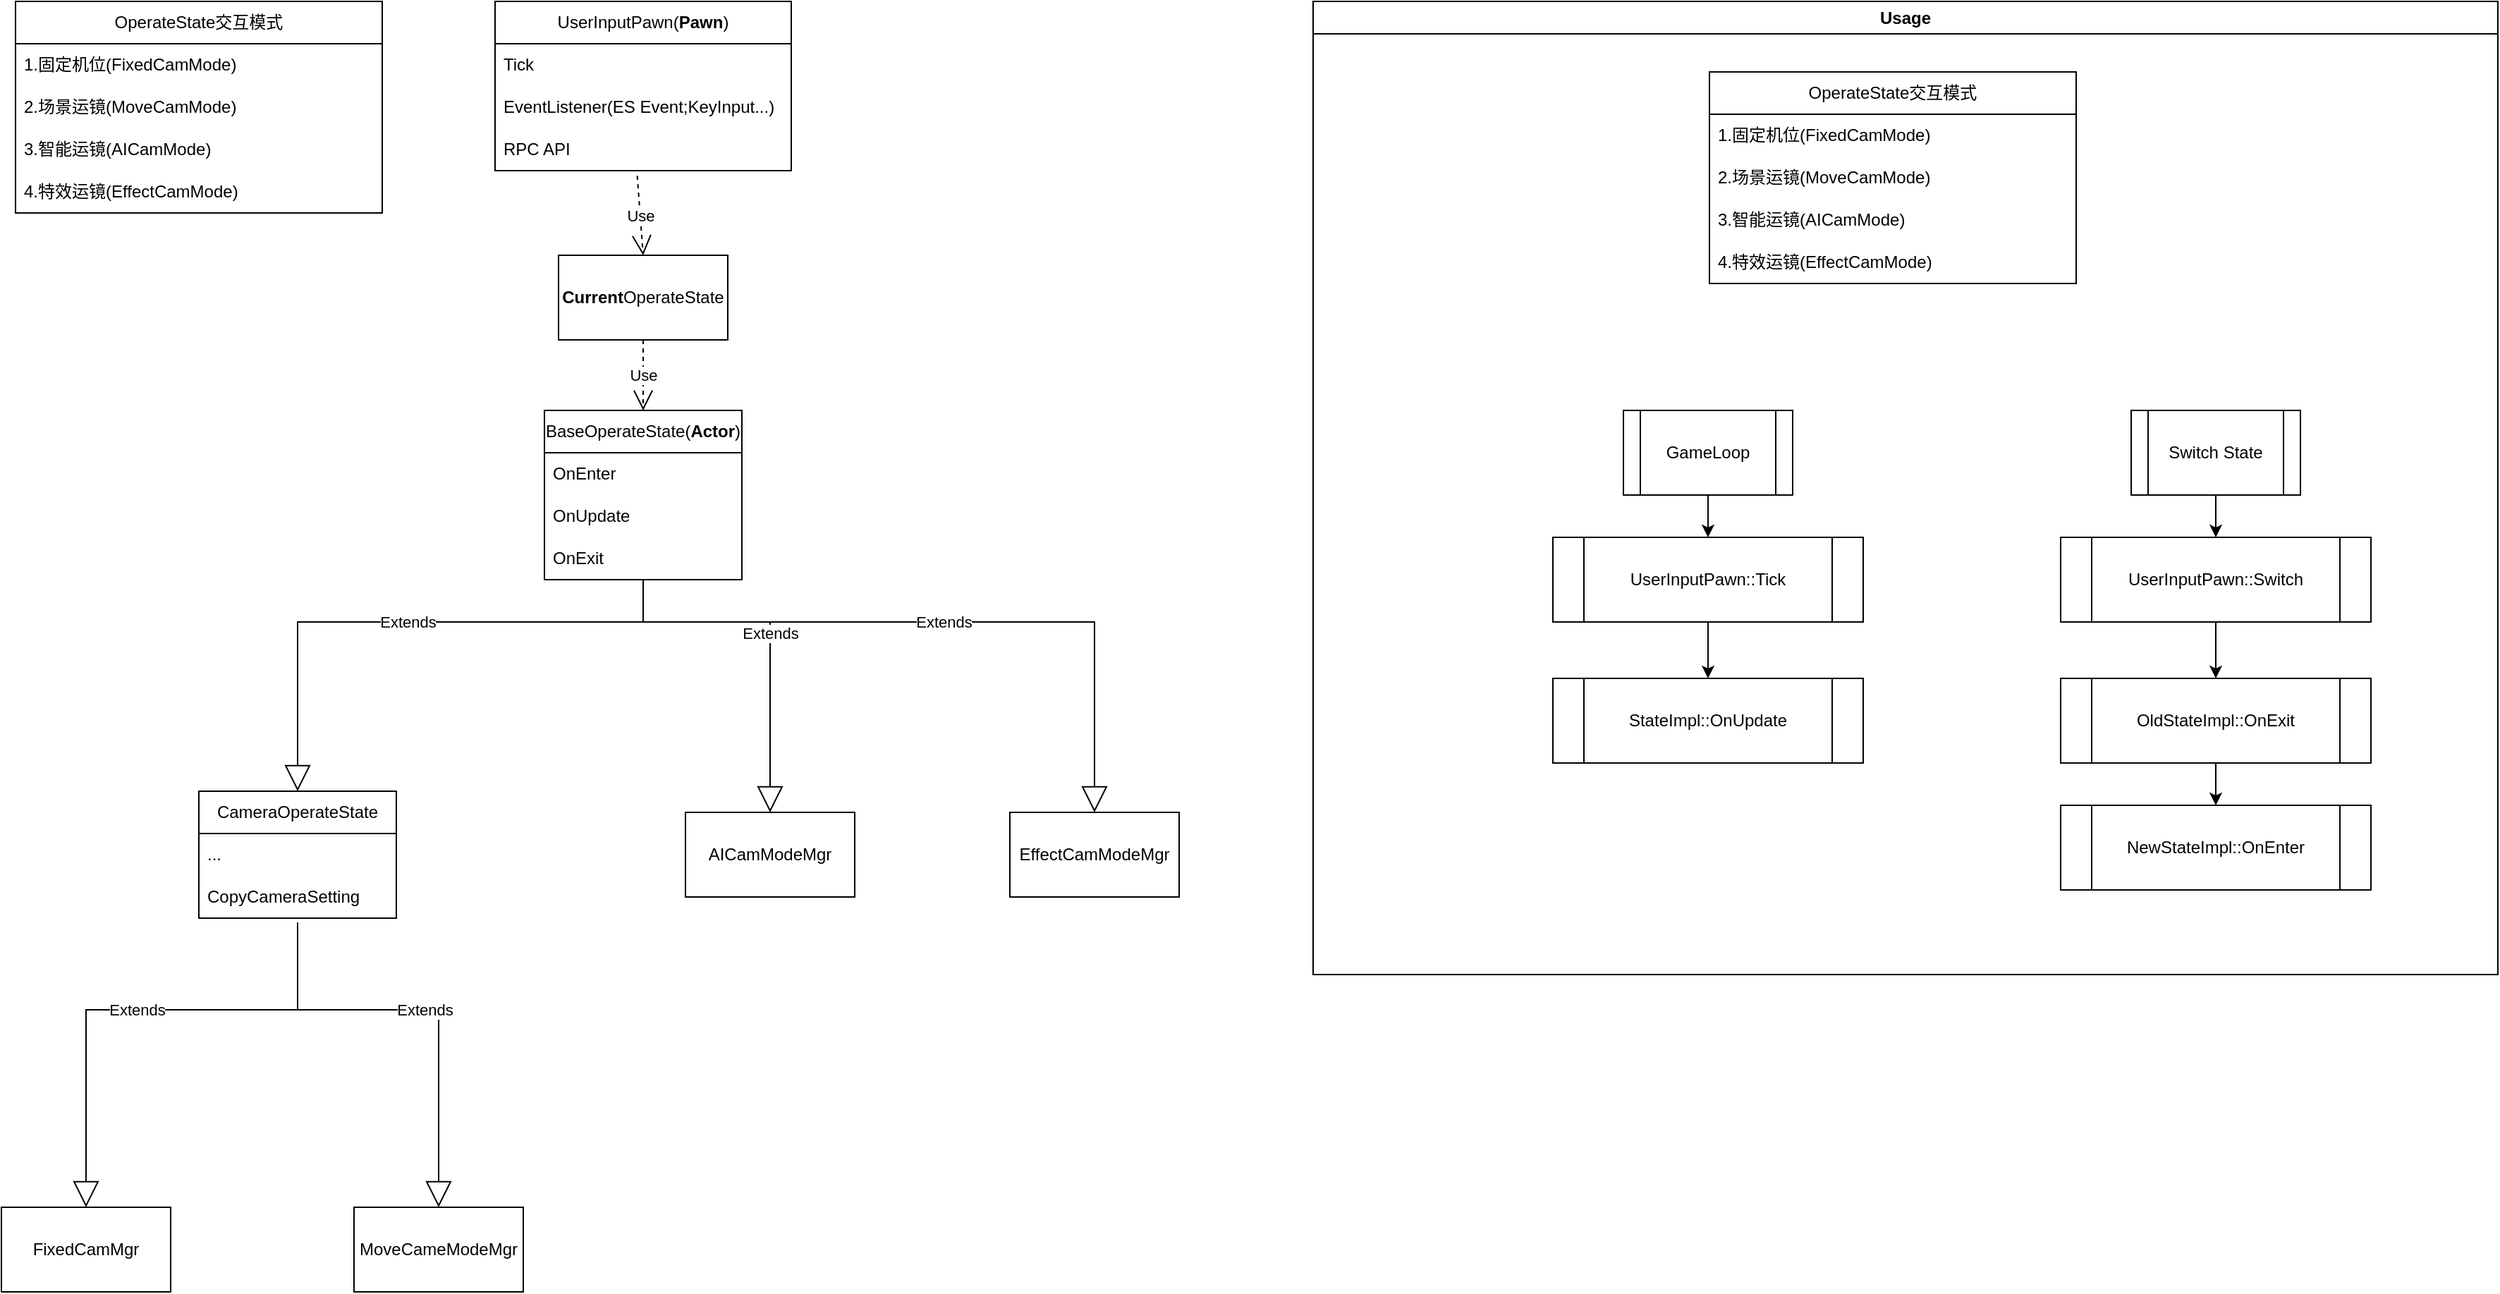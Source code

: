 <mxfile version="24.4.10" type="github">
  <diagram name="第 1 页" id="Tp6xkHWeVjN_rBCy3hVp">
    <mxGraphModel dx="2049" dy="1066" grid="1" gridSize="10" guides="1" tooltips="1" connect="1" arrows="1" fold="1" page="1" pageScale="1" pageWidth="827" pageHeight="1169" math="0" shadow="0">
      <root>
        <mxCell id="0" />
        <mxCell id="1" parent="0" />
        <mxCell id="voi-5qZwKjMVEsfEQ1OQ-50" value="Usage" style="swimlane;whiteSpace=wrap;html=1;movable=1;resizable=1;rotatable=1;deletable=1;editable=1;locked=0;connectable=1;" vertex="1" parent="1">
          <mxGeometry x="940" y="50" width="840" height="690" as="geometry" />
        </mxCell>
        <mxCell id="voi-5qZwKjMVEsfEQ1OQ-3" value="OperateState交互模式" style="swimlane;fontStyle=0;childLayout=stackLayout;horizontal=1;startSize=30;horizontalStack=0;resizeParent=1;resizeParentMax=0;resizeLast=0;collapsible=1;marginBottom=0;whiteSpace=wrap;html=1;" vertex="1" parent="voi-5qZwKjMVEsfEQ1OQ-50">
          <mxGeometry x="281" y="50" width="260" height="150" as="geometry" />
        </mxCell>
        <mxCell id="voi-5qZwKjMVEsfEQ1OQ-4" value="1.固定机位(FixedCamMode)" style="text;strokeColor=none;fillColor=none;align=left;verticalAlign=middle;spacingLeft=4;spacingRight=4;overflow=hidden;points=[[0,0.5],[1,0.5]];portConstraint=eastwest;rotatable=0;whiteSpace=wrap;html=1;" vertex="1" parent="voi-5qZwKjMVEsfEQ1OQ-3">
          <mxGeometry y="30" width="260" height="30" as="geometry" />
        </mxCell>
        <mxCell id="voi-5qZwKjMVEsfEQ1OQ-5" value="2.场景运镜(MoveCamMode)" style="text;strokeColor=none;fillColor=none;align=left;verticalAlign=middle;spacingLeft=4;spacingRight=4;overflow=hidden;points=[[0,0.5],[1,0.5]];portConstraint=eastwest;rotatable=0;whiteSpace=wrap;html=1;" vertex="1" parent="voi-5qZwKjMVEsfEQ1OQ-3">
          <mxGeometry y="60" width="260" height="30" as="geometry" />
        </mxCell>
        <mxCell id="voi-5qZwKjMVEsfEQ1OQ-6" value="3.智能运镜(AICamMode)" style="text;strokeColor=none;fillColor=none;align=left;verticalAlign=middle;spacingLeft=4;spacingRight=4;overflow=hidden;points=[[0,0.5],[1,0.5]];portConstraint=eastwest;rotatable=0;whiteSpace=wrap;html=1;" vertex="1" parent="voi-5qZwKjMVEsfEQ1OQ-3">
          <mxGeometry y="90" width="260" height="30" as="geometry" />
        </mxCell>
        <mxCell id="voi-5qZwKjMVEsfEQ1OQ-7" value="4.特效运镜(EffectCamMode)" style="text;strokeColor=none;fillColor=none;align=left;verticalAlign=middle;spacingLeft=4;spacingRight=4;overflow=hidden;points=[[0,0.5],[1,0.5]];portConstraint=eastwest;rotatable=0;whiteSpace=wrap;html=1;" vertex="1" parent="voi-5qZwKjMVEsfEQ1OQ-3">
          <mxGeometry y="120" width="260" height="30" as="geometry" />
        </mxCell>
        <mxCell id="voi-5qZwKjMVEsfEQ1OQ-38" value="UserInputPawn::Tick" style="shape=process;whiteSpace=wrap;html=1;backgroundOutline=1;" vertex="1" parent="voi-5qZwKjMVEsfEQ1OQ-50">
          <mxGeometry x="170" y="380" width="220" height="60" as="geometry" />
        </mxCell>
        <mxCell id="voi-5qZwKjMVEsfEQ1OQ-39" value="StateImpl::OnUpdate" style="shape=process;whiteSpace=wrap;html=1;backgroundOutline=1;" vertex="1" parent="voi-5qZwKjMVEsfEQ1OQ-50">
          <mxGeometry x="170" y="480" width="220" height="60" as="geometry" />
        </mxCell>
        <mxCell id="voi-5qZwKjMVEsfEQ1OQ-44" value="" style="endArrow=classic;html=1;rounded=0;exitX=0.5;exitY=1;exitDx=0;exitDy=0;entryX=0.5;entryY=0;entryDx=0;entryDy=0;" edge="1" parent="voi-5qZwKjMVEsfEQ1OQ-50" source="voi-5qZwKjMVEsfEQ1OQ-35" target="voi-5qZwKjMVEsfEQ1OQ-38">
          <mxGeometry width="50" height="50" relative="1" as="geometry">
            <mxPoint x="410" y="360" as="sourcePoint" />
            <mxPoint x="460" y="310" as="targetPoint" />
          </mxGeometry>
        </mxCell>
        <mxCell id="voi-5qZwKjMVEsfEQ1OQ-45" value="" style="endArrow=classic;html=1;rounded=0;exitX=0.5;exitY=1;exitDx=0;exitDy=0;entryX=0.5;entryY=0;entryDx=0;entryDy=0;" edge="1" parent="voi-5qZwKjMVEsfEQ1OQ-50" source="voi-5qZwKjMVEsfEQ1OQ-38" target="voi-5qZwKjMVEsfEQ1OQ-39">
          <mxGeometry width="50" height="50" relative="1" as="geometry">
            <mxPoint x="290" y="360" as="sourcePoint" />
            <mxPoint x="290" y="390" as="targetPoint" />
          </mxGeometry>
        </mxCell>
        <mxCell id="voi-5qZwKjMVEsfEQ1OQ-35" value="GameLoop" style="shape=process;whiteSpace=wrap;html=1;backgroundOutline=1;" vertex="1" parent="voi-5qZwKjMVEsfEQ1OQ-50">
          <mxGeometry x="220" y="290" width="120" height="60" as="geometry" />
        </mxCell>
        <mxCell id="voi-5qZwKjMVEsfEQ1OQ-9" value="&lt;b&gt;Current&lt;/b&gt;OperateState" style="rounded=0;whiteSpace=wrap;html=1;" vertex="1" parent="1">
          <mxGeometry x="405" y="230" width="120" height="60" as="geometry" />
        </mxCell>
        <mxCell id="voi-5qZwKjMVEsfEQ1OQ-13" value="BaseOperateState(&lt;b&gt;Actor&lt;/b&gt;)" style="swimlane;fontStyle=0;childLayout=stackLayout;horizontal=1;startSize=30;horizontalStack=0;resizeParent=1;resizeParentMax=0;resizeLast=0;collapsible=1;marginBottom=0;whiteSpace=wrap;html=1;" vertex="1" parent="1">
          <mxGeometry x="395" y="340" width="140" height="120" as="geometry" />
        </mxCell>
        <mxCell id="voi-5qZwKjMVEsfEQ1OQ-14" value="OnEnter" style="text;strokeColor=none;fillColor=none;align=left;verticalAlign=middle;spacingLeft=4;spacingRight=4;overflow=hidden;points=[[0,0.5],[1,0.5]];portConstraint=eastwest;rotatable=0;whiteSpace=wrap;html=1;" vertex="1" parent="voi-5qZwKjMVEsfEQ1OQ-13">
          <mxGeometry y="30" width="140" height="30" as="geometry" />
        </mxCell>
        <mxCell id="voi-5qZwKjMVEsfEQ1OQ-15" value="OnUpdate" style="text;strokeColor=none;fillColor=none;align=left;verticalAlign=middle;spacingLeft=4;spacingRight=4;overflow=hidden;points=[[0,0.5],[1,0.5]];portConstraint=eastwest;rotatable=0;whiteSpace=wrap;html=1;" vertex="1" parent="voi-5qZwKjMVEsfEQ1OQ-13">
          <mxGeometry y="60" width="140" height="30" as="geometry" />
        </mxCell>
        <mxCell id="voi-5qZwKjMVEsfEQ1OQ-16" value="OnExit" style="text;strokeColor=none;fillColor=none;align=left;verticalAlign=middle;spacingLeft=4;spacingRight=4;overflow=hidden;points=[[0,0.5],[1,0.5]];portConstraint=eastwest;rotatable=0;whiteSpace=wrap;html=1;" vertex="1" parent="voi-5qZwKjMVEsfEQ1OQ-13">
          <mxGeometry y="90" width="140" height="30" as="geometry" />
        </mxCell>
        <mxCell id="voi-5qZwKjMVEsfEQ1OQ-17" value="UserInputPawn(&lt;b&gt;Pawn&lt;/b&gt;)" style="swimlane;fontStyle=0;childLayout=stackLayout;horizontal=1;startSize=30;horizontalStack=0;resizeParent=1;resizeParentMax=0;resizeLast=0;collapsible=1;marginBottom=0;whiteSpace=wrap;html=1;" vertex="1" parent="1">
          <mxGeometry x="360" y="50" width="210" height="120" as="geometry" />
        </mxCell>
        <mxCell id="voi-5qZwKjMVEsfEQ1OQ-18" value="Tick" style="text;strokeColor=none;fillColor=none;align=left;verticalAlign=middle;spacingLeft=4;spacingRight=4;overflow=hidden;points=[[0,0.5],[1,0.5]];portConstraint=eastwest;rotatable=0;whiteSpace=wrap;html=1;" vertex="1" parent="voi-5qZwKjMVEsfEQ1OQ-17">
          <mxGeometry y="30" width="210" height="30" as="geometry" />
        </mxCell>
        <mxCell id="voi-5qZwKjMVEsfEQ1OQ-19" value="EventListener(ES Event;KeyInput...)" style="text;strokeColor=none;fillColor=none;align=left;verticalAlign=middle;spacingLeft=4;spacingRight=4;overflow=hidden;points=[[0,0.5],[1,0.5]];portConstraint=eastwest;rotatable=0;whiteSpace=wrap;html=1;" vertex="1" parent="voi-5qZwKjMVEsfEQ1OQ-17">
          <mxGeometry y="60" width="210" height="30" as="geometry" />
        </mxCell>
        <mxCell id="voi-5qZwKjMVEsfEQ1OQ-20" value="RPC API&amp;nbsp;" style="text;strokeColor=none;fillColor=none;align=left;verticalAlign=middle;spacingLeft=4;spacingRight=4;overflow=hidden;points=[[0,0.5],[1,0.5]];portConstraint=eastwest;rotatable=0;whiteSpace=wrap;html=1;" vertex="1" parent="voi-5qZwKjMVEsfEQ1OQ-17">
          <mxGeometry y="90" width="210" height="30" as="geometry" />
        </mxCell>
        <mxCell id="voi-5qZwKjMVEsfEQ1OQ-21" value="Use" style="endArrow=open;endSize=12;dashed=1;html=1;rounded=0;exitX=0.5;exitY=1;exitDx=0;exitDy=0;entryX=0.5;entryY=0;entryDx=0;entryDy=0;" edge="1" parent="1" source="voi-5qZwKjMVEsfEQ1OQ-9" target="voi-5qZwKjMVEsfEQ1OQ-13">
          <mxGeometry width="160" relative="1" as="geometry">
            <mxPoint x="435" y="270" as="sourcePoint" />
            <mxPoint x="595" y="270" as="targetPoint" />
          </mxGeometry>
        </mxCell>
        <mxCell id="voi-5qZwKjMVEsfEQ1OQ-22" value="FixedCamMgr" style="rounded=0;whiteSpace=wrap;html=1;" vertex="1" parent="1">
          <mxGeometry x="10" y="905" width="120" height="60" as="geometry" />
        </mxCell>
        <mxCell id="voi-5qZwKjMVEsfEQ1OQ-23" value="MoveCameModeMgr" style="rounded=0;whiteSpace=wrap;html=1;" vertex="1" parent="1">
          <mxGeometry x="260" y="905" width="120" height="60" as="geometry" />
        </mxCell>
        <mxCell id="voi-5qZwKjMVEsfEQ1OQ-24" value="AICamModeMgr" style="rounded=0;whiteSpace=wrap;html=1;" vertex="1" parent="1">
          <mxGeometry x="495" y="625" width="120" height="60" as="geometry" />
        </mxCell>
        <mxCell id="voi-5qZwKjMVEsfEQ1OQ-25" value="EffectCamModeMgr" style="rounded=0;whiteSpace=wrap;html=1;" vertex="1" parent="1">
          <mxGeometry x="725" y="625" width="120" height="60" as="geometry" />
        </mxCell>
        <mxCell id="voi-5qZwKjMVEsfEQ1OQ-26" value="Extends" style="endArrow=block;endSize=16;endFill=0;html=1;rounded=0;exitX=0.5;exitY=1.1;exitDx=0;exitDy=0;exitPerimeter=0;entryX=0.5;entryY=0;entryDx=0;entryDy=0;" edge="1" parent="1" source="voi-5qZwKjMVEsfEQ1OQ-32" target="voi-5qZwKjMVEsfEQ1OQ-22">
          <mxGeometry width="160" relative="1" as="geometry">
            <mxPoint x="410" y="595" as="sourcePoint" />
            <mxPoint x="570" y="595" as="targetPoint" />
            <Array as="points">
              <mxPoint x="220" y="765" />
              <mxPoint x="70" y="765" />
            </Array>
          </mxGeometry>
        </mxCell>
        <mxCell id="voi-5qZwKjMVEsfEQ1OQ-27" value="Extends" style="endArrow=block;endSize=16;endFill=0;html=1;rounded=0;entryX=0.5;entryY=0;entryDx=0;entryDy=0;" edge="1" parent="1" target="voi-5qZwKjMVEsfEQ1OQ-23">
          <mxGeometry width="160" relative="1" as="geometry">
            <mxPoint x="220" y="705" as="sourcePoint" />
            <mxPoint x="600" y="595" as="targetPoint" />
            <Array as="points">
              <mxPoint x="220" y="765" />
              <mxPoint x="320" y="765" />
            </Array>
          </mxGeometry>
        </mxCell>
        <mxCell id="voi-5qZwKjMVEsfEQ1OQ-28" value="Extends" style="endArrow=block;endSize=16;endFill=0;html=1;rounded=0;entryX=0.5;entryY=0;entryDx=0;entryDy=0;exitX=0.5;exitY=1.008;exitDx=0;exitDy=0;exitPerimeter=0;" edge="1" parent="1" source="voi-5qZwKjMVEsfEQ1OQ-16" target="voi-5qZwKjMVEsfEQ1OQ-24">
          <mxGeometry width="160" relative="1" as="geometry">
            <mxPoint x="335" y="460" as="sourcePoint" />
            <mxPoint x="655" y="440" as="targetPoint" />
            <Array as="points">
              <mxPoint x="465" y="490" />
              <mxPoint x="555" y="490" />
            </Array>
          </mxGeometry>
        </mxCell>
        <mxCell id="voi-5qZwKjMVEsfEQ1OQ-29" value="Extends" style="endArrow=block;endSize=16;endFill=0;html=1;rounded=0;exitX=0.5;exitY=1;exitDx=0;exitDy=0;exitPerimeter=0;entryX=0.5;entryY=0;entryDx=0;entryDy=0;" edge="1" parent="1" source="voi-5qZwKjMVEsfEQ1OQ-16" target="voi-5qZwKjMVEsfEQ1OQ-25">
          <mxGeometry width="160" relative="1" as="geometry">
            <mxPoint x="343" y="472" as="sourcePoint" />
            <mxPoint x="565" y="540" as="targetPoint" />
            <Array as="points">
              <mxPoint x="465" y="490" />
              <mxPoint x="785" y="490" />
            </Array>
          </mxGeometry>
        </mxCell>
        <mxCell id="voi-5qZwKjMVEsfEQ1OQ-30" value="CameraOperateState" style="swimlane;fontStyle=0;childLayout=stackLayout;horizontal=1;startSize=30;horizontalStack=0;resizeParent=1;resizeParentMax=0;resizeLast=0;collapsible=1;marginBottom=0;whiteSpace=wrap;html=1;" vertex="1" parent="1">
          <mxGeometry x="150" y="610" width="140" height="90" as="geometry" />
        </mxCell>
        <mxCell id="voi-5qZwKjMVEsfEQ1OQ-31" value="..." style="text;strokeColor=none;fillColor=none;align=left;verticalAlign=middle;spacingLeft=4;spacingRight=4;overflow=hidden;points=[[0,0.5],[1,0.5]];portConstraint=eastwest;rotatable=0;whiteSpace=wrap;html=1;" vertex="1" parent="voi-5qZwKjMVEsfEQ1OQ-30">
          <mxGeometry y="30" width="140" height="30" as="geometry" />
        </mxCell>
        <mxCell id="voi-5qZwKjMVEsfEQ1OQ-32" value="CopyCameraSetting" style="text;strokeColor=none;fillColor=none;align=left;verticalAlign=middle;spacingLeft=4;spacingRight=4;overflow=hidden;points=[[0,0.5],[1,0.5]];portConstraint=eastwest;rotatable=0;whiteSpace=wrap;html=1;" vertex="1" parent="voi-5qZwKjMVEsfEQ1OQ-30">
          <mxGeometry y="60" width="140" height="30" as="geometry" />
        </mxCell>
        <mxCell id="voi-5qZwKjMVEsfEQ1OQ-34" value="Extends" style="endArrow=block;endSize=16;endFill=0;html=1;rounded=0;entryX=0.5;entryY=0;entryDx=0;entryDy=0;" edge="1" parent="1" target="voi-5qZwKjMVEsfEQ1OQ-30">
          <mxGeometry width="160" relative="1" as="geometry">
            <mxPoint x="465" y="460" as="sourcePoint" />
            <mxPoint x="415" y="530" as="targetPoint" />
            <Array as="points">
              <mxPoint x="465" y="490" />
              <mxPoint x="220" y="490" />
            </Array>
          </mxGeometry>
        </mxCell>
        <mxCell id="voi-5qZwKjMVEsfEQ1OQ-40" value="Switch State" style="shape=process;whiteSpace=wrap;html=1;backgroundOutline=1;" vertex="1" parent="1">
          <mxGeometry x="1520" y="340" width="120" height="60" as="geometry" />
        </mxCell>
        <mxCell id="voi-5qZwKjMVEsfEQ1OQ-41" value="UserInputPawn::Switch" style="shape=process;whiteSpace=wrap;html=1;backgroundOutline=1;" vertex="1" parent="1">
          <mxGeometry x="1470" y="430" width="220" height="60" as="geometry" />
        </mxCell>
        <mxCell id="voi-5qZwKjMVEsfEQ1OQ-42" value="OldStateImpl::OnExit" style="shape=process;whiteSpace=wrap;html=1;backgroundOutline=1;" vertex="1" parent="1">
          <mxGeometry x="1470" y="530" width="220" height="60" as="geometry" />
        </mxCell>
        <mxCell id="voi-5qZwKjMVEsfEQ1OQ-43" value="NewStateImpl::OnEnter" style="shape=process;whiteSpace=wrap;html=1;backgroundOutline=1;" vertex="1" parent="1">
          <mxGeometry x="1470" y="620" width="220" height="60" as="geometry" />
        </mxCell>
        <mxCell id="voi-5qZwKjMVEsfEQ1OQ-46" value="" style="endArrow=classic;html=1;rounded=0;exitX=0.5;exitY=1;exitDx=0;exitDy=0;entryX=0.5;entryY=0;entryDx=0;entryDy=0;" edge="1" parent="1" source="voi-5qZwKjMVEsfEQ1OQ-40" target="voi-5qZwKjMVEsfEQ1OQ-41">
          <mxGeometry width="50" height="50" relative="1" as="geometry">
            <mxPoint x="1680" y="420" as="sourcePoint" />
            <mxPoint x="1730" y="370" as="targetPoint" />
          </mxGeometry>
        </mxCell>
        <mxCell id="voi-5qZwKjMVEsfEQ1OQ-47" value="" style="endArrow=classic;html=1;rounded=0;exitX=0.5;exitY=1;exitDx=0;exitDy=0;entryX=0.5;entryY=0;entryDx=0;entryDy=0;" edge="1" parent="1" source="voi-5qZwKjMVEsfEQ1OQ-41" target="voi-5qZwKjMVEsfEQ1OQ-42">
          <mxGeometry width="50" height="50" relative="1" as="geometry">
            <mxPoint x="1590" y="410" as="sourcePoint" />
            <mxPoint x="1590" y="440" as="targetPoint" />
          </mxGeometry>
        </mxCell>
        <mxCell id="voi-5qZwKjMVEsfEQ1OQ-48" value="" style="endArrow=classic;html=1;rounded=0;exitX=0.5;exitY=1;exitDx=0;exitDy=0;entryX=0.5;entryY=0;entryDx=0;entryDy=0;" edge="1" parent="1" source="voi-5qZwKjMVEsfEQ1OQ-42" target="voi-5qZwKjMVEsfEQ1OQ-43">
          <mxGeometry width="50" height="50" relative="1" as="geometry">
            <mxPoint x="1590" y="500" as="sourcePoint" />
            <mxPoint x="1590" y="540" as="targetPoint" />
          </mxGeometry>
        </mxCell>
        <mxCell id="voi-5qZwKjMVEsfEQ1OQ-51" value="Use" style="endArrow=open;endSize=12;dashed=1;html=1;rounded=0;exitX=0.48;exitY=1.12;exitDx=0;exitDy=0;entryX=0.5;entryY=0;entryDx=0;entryDy=0;exitPerimeter=0;" edge="1" parent="1" source="voi-5qZwKjMVEsfEQ1OQ-20" target="voi-5qZwKjMVEsfEQ1OQ-9">
          <mxGeometry width="160" relative="1" as="geometry">
            <mxPoint x="345" y="300" as="sourcePoint" />
            <mxPoint x="345" y="350" as="targetPoint" />
          </mxGeometry>
        </mxCell>
        <mxCell id="voi-5qZwKjMVEsfEQ1OQ-52" value="OperateState交互模式" style="swimlane;fontStyle=0;childLayout=stackLayout;horizontal=1;startSize=30;horizontalStack=0;resizeParent=1;resizeParentMax=0;resizeLast=0;collapsible=1;marginBottom=0;whiteSpace=wrap;html=1;" vertex="1" parent="1">
          <mxGeometry x="20" y="50" width="260" height="150" as="geometry" />
        </mxCell>
        <mxCell id="voi-5qZwKjMVEsfEQ1OQ-53" value="1.固定机位(FixedCamMode)" style="text;strokeColor=none;fillColor=none;align=left;verticalAlign=middle;spacingLeft=4;spacingRight=4;overflow=hidden;points=[[0,0.5],[1,0.5]];portConstraint=eastwest;rotatable=0;whiteSpace=wrap;html=1;" vertex="1" parent="voi-5qZwKjMVEsfEQ1OQ-52">
          <mxGeometry y="30" width="260" height="30" as="geometry" />
        </mxCell>
        <mxCell id="voi-5qZwKjMVEsfEQ1OQ-54" value="2.场景运镜(MoveCamMode)" style="text;strokeColor=none;fillColor=none;align=left;verticalAlign=middle;spacingLeft=4;spacingRight=4;overflow=hidden;points=[[0,0.5],[1,0.5]];portConstraint=eastwest;rotatable=0;whiteSpace=wrap;html=1;" vertex="1" parent="voi-5qZwKjMVEsfEQ1OQ-52">
          <mxGeometry y="60" width="260" height="30" as="geometry" />
        </mxCell>
        <mxCell id="voi-5qZwKjMVEsfEQ1OQ-55" value="3.智能运镜(AICamMode)" style="text;strokeColor=none;fillColor=none;align=left;verticalAlign=middle;spacingLeft=4;spacingRight=4;overflow=hidden;points=[[0,0.5],[1,0.5]];portConstraint=eastwest;rotatable=0;whiteSpace=wrap;html=1;" vertex="1" parent="voi-5qZwKjMVEsfEQ1OQ-52">
          <mxGeometry y="90" width="260" height="30" as="geometry" />
        </mxCell>
        <mxCell id="voi-5qZwKjMVEsfEQ1OQ-56" value="4.特效运镜(EffectCamMode)" style="text;strokeColor=none;fillColor=none;align=left;verticalAlign=middle;spacingLeft=4;spacingRight=4;overflow=hidden;points=[[0,0.5],[1,0.5]];portConstraint=eastwest;rotatable=0;whiteSpace=wrap;html=1;" vertex="1" parent="voi-5qZwKjMVEsfEQ1OQ-52">
          <mxGeometry y="120" width="260" height="30" as="geometry" />
        </mxCell>
      </root>
    </mxGraphModel>
  </diagram>
</mxfile>
